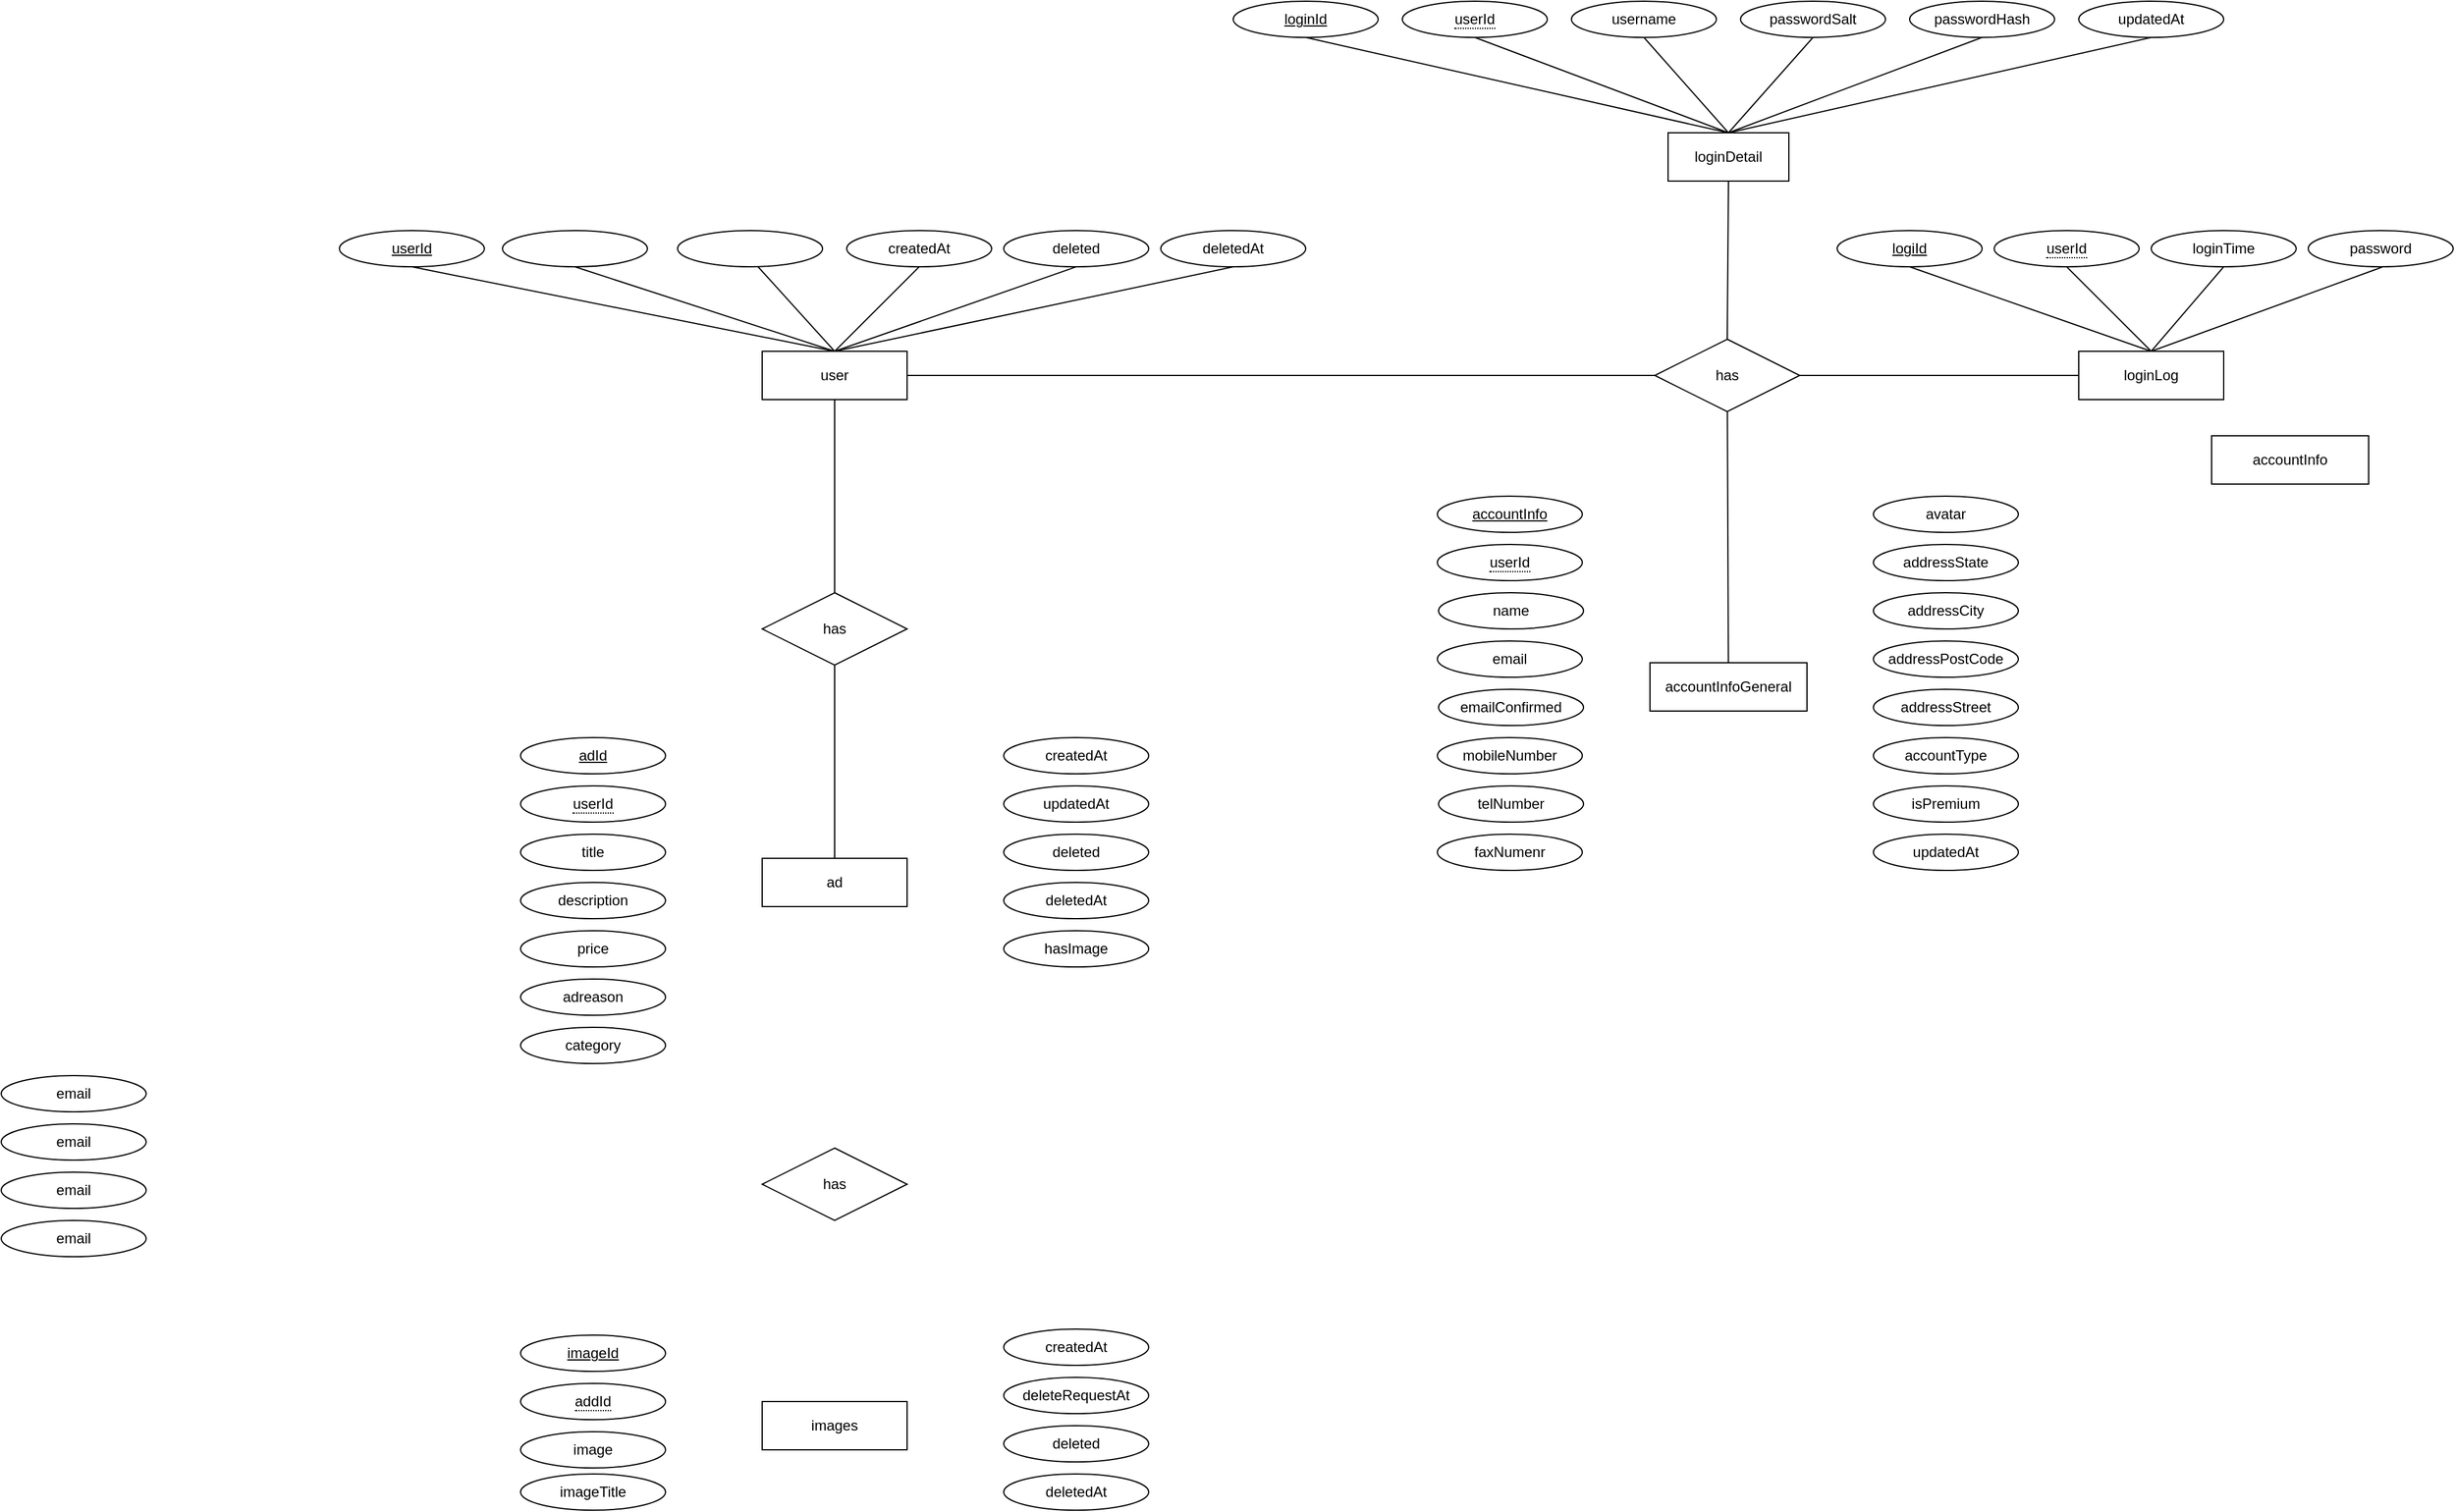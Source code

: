 <mxfile version="16.5.6" type="github">
  <diagram id="R2lEEEUBdFMjLlhIrx00" name="Page-1">
    <mxGraphModel dx="2948" dy="718" grid="1" gridSize="10" guides="1" tooltips="1" connect="1" arrows="1" fold="1" page="1" pageScale="1" pageWidth="850" pageHeight="1100" math="0" shadow="0" extFonts="Permanent Marker^https://fonts.googleapis.com/css?family=Permanent+Marker">
      <root>
        <mxCell id="0" />
        <mxCell id="1" parent="0" />
        <mxCell id="qCh2sCk-6ouGbn59oTcN-1" value="user" style="whiteSpace=wrap;html=1;align=center;" vertex="1" parent="1">
          <mxGeometry x="-560" y="580" width="120" height="40" as="geometry" />
        </mxCell>
        <mxCell id="qCh2sCk-6ouGbn59oTcN-2" value="userId" style="ellipse;whiteSpace=wrap;html=1;align=center;fontStyle=4;" vertex="1" parent="1">
          <mxGeometry x="-910" y="480" width="120" height="30" as="geometry" />
        </mxCell>
        <mxCell id="qCh2sCk-6ouGbn59oTcN-5" value="" style="endArrow=none;html=1;rounded=0;entryX=0.5;entryY=1;entryDx=0;entryDy=0;exitX=0.5;exitY=0;exitDx=0;exitDy=0;" edge="1" parent="1" source="qCh2sCk-6ouGbn59oTcN-1" target="qCh2sCk-6ouGbn59oTcN-2">
          <mxGeometry width="50" height="50" relative="1" as="geometry">
            <mxPoint x="190" y="700" as="sourcePoint" />
            <mxPoint x="240" y="650" as="targetPoint" />
          </mxGeometry>
        </mxCell>
        <mxCell id="qCh2sCk-6ouGbn59oTcN-6" value="faxNumenr" style="ellipse;whiteSpace=wrap;html=1;align=center;" vertex="1" parent="1">
          <mxGeometry x="-1" y="980" width="120" height="30" as="geometry" />
        </mxCell>
        <mxCell id="qCh2sCk-6ouGbn59oTcN-7" value="passwordSalt" style="ellipse;whiteSpace=wrap;html=1;align=center;" vertex="1" parent="1">
          <mxGeometry x="250" y="290" width="120" height="30" as="geometry" />
        </mxCell>
        <mxCell id="qCh2sCk-6ouGbn59oTcN-8" value="addressState" style="ellipse;whiteSpace=wrap;html=1;align=center;" vertex="1" parent="1">
          <mxGeometry x="360" y="740" width="120" height="30" as="geometry" />
        </mxCell>
        <mxCell id="qCh2sCk-6ouGbn59oTcN-9" value="deletedAt" style="ellipse;whiteSpace=wrap;html=1;align=center;" vertex="1" parent="1">
          <mxGeometry x="-230" y="480" width="120" height="30" as="geometry" />
        </mxCell>
        <mxCell id="qCh2sCk-6ouGbn59oTcN-11" value="createdAt" style="ellipse;whiteSpace=wrap;html=1;align=center;" vertex="1" parent="1">
          <mxGeometry x="-490" y="480" width="120" height="30" as="geometry" />
        </mxCell>
        <mxCell id="qCh2sCk-6ouGbn59oTcN-12" value="accountInfoGeneral" style="whiteSpace=wrap;html=1;align=center;" vertex="1" parent="1">
          <mxGeometry x="175" y="838" width="130" height="40" as="geometry" />
        </mxCell>
        <mxCell id="qCh2sCk-6ouGbn59oTcN-14" value="accountInfo" style="ellipse;whiteSpace=wrap;html=1;align=center;fontStyle=4;" vertex="1" parent="1">
          <mxGeometry x="-1" y="700" width="120" height="30" as="geometry" />
        </mxCell>
        <mxCell id="qCh2sCk-6ouGbn59oTcN-19" value="addressCity" style="ellipse;whiteSpace=wrap;html=1;align=center;" vertex="1" parent="1">
          <mxGeometry x="360" y="780" width="120" height="30" as="geometry" />
        </mxCell>
        <mxCell id="qCh2sCk-6ouGbn59oTcN-20" value="addressPostCode" style="ellipse;whiteSpace=wrap;html=1;align=center;" vertex="1" parent="1">
          <mxGeometry x="360" y="820" width="120" height="30" as="geometry" />
        </mxCell>
        <mxCell id="qCh2sCk-6ouGbn59oTcN-21" value="addressStreet" style="ellipse;whiteSpace=wrap;html=1;align=center;" vertex="1" parent="1">
          <mxGeometry x="360" y="860" width="120" height="30" as="geometry" />
        </mxCell>
        <mxCell id="qCh2sCk-6ouGbn59oTcN-22" value="email" style="ellipse;whiteSpace=wrap;html=1;align=center;" vertex="1" parent="1">
          <mxGeometry x="-1" y="820" width="120" height="30" as="geometry" />
        </mxCell>
        <mxCell id="qCh2sCk-6ouGbn59oTcN-23" value="loginLog" style="whiteSpace=wrap;html=1;align=center;" vertex="1" parent="1">
          <mxGeometry x="530" y="580" width="120" height="40" as="geometry" />
        </mxCell>
        <mxCell id="qCh2sCk-6ouGbn59oTcN-24" value="has" style="shape=rhombus;perimeter=rhombusPerimeter;whiteSpace=wrap;html=1;align=center;" vertex="1" parent="1">
          <mxGeometry x="179" y="570" width="120" height="60" as="geometry" />
        </mxCell>
        <mxCell id="qCh2sCk-6ouGbn59oTcN-26" value="" style="endArrow=none;html=1;rounded=0;entryX=0;entryY=0.5;entryDx=0;entryDy=0;exitX=1;exitY=0.5;exitDx=0;exitDy=0;" edge="1" parent="1" source="qCh2sCk-6ouGbn59oTcN-24" target="qCh2sCk-6ouGbn59oTcN-23">
          <mxGeometry width="50" height="50" relative="1" as="geometry">
            <mxPoint x="330" y="570" as="sourcePoint" />
            <mxPoint x="410" y="605.52" as="targetPoint" />
          </mxGeometry>
        </mxCell>
        <mxCell id="qCh2sCk-6ouGbn59oTcN-27" value="logiId" style="ellipse;whiteSpace=wrap;html=1;align=center;fontStyle=4;" vertex="1" parent="1">
          <mxGeometry x="330" y="480" width="120" height="30" as="geometry" />
        </mxCell>
        <mxCell id="qCh2sCk-6ouGbn59oTcN-28" value="" style="endArrow=none;html=1;rounded=0;entryX=0.5;entryY=1;entryDx=0;entryDy=0;exitX=0.5;exitY=0;exitDx=0;exitDy=0;" edge="1" parent="1" target="qCh2sCk-6ouGbn59oTcN-27" source="qCh2sCk-6ouGbn59oTcN-23">
          <mxGeometry width="50" height="50" relative="1" as="geometry">
            <mxPoint x="460" y="550" as="sourcePoint" />
            <mxPoint x="690" y="650" as="targetPoint" />
          </mxGeometry>
        </mxCell>
        <mxCell id="qCh2sCk-6ouGbn59oTcN-29" value="loginTime" style="ellipse;whiteSpace=wrap;html=1;align=center;" vertex="1" parent="1">
          <mxGeometry x="590" y="480" width="120" height="30" as="geometry" />
        </mxCell>
        <mxCell id="qCh2sCk-6ouGbn59oTcN-31" value="password" style="ellipse;whiteSpace=wrap;html=1;align=center;" vertex="1" parent="1">
          <mxGeometry x="720" y="480" width="120" height="30" as="geometry" />
        </mxCell>
        <mxCell id="qCh2sCk-6ouGbn59oTcN-32" value="" style="endArrow=none;html=1;rounded=0;exitX=0.5;exitY=0;exitDx=0;exitDy=0;entryX=0.5;entryY=1;entryDx=0;entryDy=0;" edge="1" parent="1" source="qCh2sCk-6ouGbn59oTcN-23" target="qCh2sCk-6ouGbn59oTcN-42">
          <mxGeometry width="50" height="50" relative="1" as="geometry">
            <mxPoint x="470" y="586" as="sourcePoint" />
            <mxPoint x="485" y="510" as="targetPoint" />
          </mxGeometry>
        </mxCell>
        <mxCell id="qCh2sCk-6ouGbn59oTcN-33" value="" style="endArrow=none;html=1;rounded=0;entryX=0.5;entryY=1;entryDx=0;entryDy=0;exitX=0.5;exitY=0;exitDx=0;exitDy=0;" edge="1" parent="1" source="qCh2sCk-6ouGbn59oTcN-23" target="qCh2sCk-6ouGbn59oTcN-29">
          <mxGeometry width="50" height="50" relative="1" as="geometry">
            <mxPoint x="460" y="586" as="sourcePoint" />
            <mxPoint x="610.76" y="510" as="targetPoint" />
          </mxGeometry>
        </mxCell>
        <mxCell id="qCh2sCk-6ouGbn59oTcN-34" value="" style="endArrow=none;html=1;rounded=0;exitX=0.5;exitY=0;exitDx=0;exitDy=0;entryX=0.51;entryY=1.009;entryDx=0;entryDy=0;entryPerimeter=0;" edge="1" parent="1" source="qCh2sCk-6ouGbn59oTcN-23" target="qCh2sCk-6ouGbn59oTcN-31">
          <mxGeometry width="50" height="50" relative="1" as="geometry">
            <mxPoint x="470" y="590" as="sourcePoint" />
            <mxPoint x="760" y="520" as="targetPoint" />
          </mxGeometry>
        </mxCell>
        <mxCell id="qCh2sCk-6ouGbn59oTcN-35" value="" style="endArrow=none;html=1;rounded=0;" edge="1" parent="1" source="qCh2sCk-6ouGbn59oTcN-24" target="qCh2sCk-6ouGbn59oTcN-12">
          <mxGeometry width="50" height="50" relative="1" as="geometry">
            <mxPoint x="240" y="640" as="sourcePoint" />
            <mxPoint x="240" y="700" as="targetPoint" />
          </mxGeometry>
        </mxCell>
        <mxCell id="qCh2sCk-6ouGbn59oTcN-37" value="" style="endArrow=none;html=1;rounded=0;exitX=0.5;exitY=0;exitDx=0;exitDy=0;entryX=0.5;entryY=1;entryDx=0;entryDy=0;" edge="1" parent="1" source="qCh2sCk-6ouGbn59oTcN-1" target="qCh2sCk-6ouGbn59oTcN-11">
          <mxGeometry width="50" height="50" relative="1" as="geometry">
            <mxPoint x="-50" y="586" as="sourcePoint" />
            <mxPoint x="-10" y="530" as="targetPoint" />
          </mxGeometry>
        </mxCell>
        <mxCell id="qCh2sCk-6ouGbn59oTcN-38" value="" style="endArrow=none;html=1;rounded=0;exitX=0.5;exitY=0;exitDx=0;exitDy=0;entryX=0.5;entryY=1;entryDx=0;entryDy=0;" edge="1" parent="1" source="qCh2sCk-6ouGbn59oTcN-1" target="qCh2sCk-6ouGbn59oTcN-9">
          <mxGeometry width="50" height="50" relative="1" as="geometry">
            <mxPoint x="140" y="596" as="sourcePoint" />
            <mxPoint x="100" y="520" as="targetPoint" />
          </mxGeometry>
        </mxCell>
        <mxCell id="qCh2sCk-6ouGbn59oTcN-41" value="&lt;span style=&quot;border-bottom: 1px dotted&quot;&gt;userId&lt;/span&gt;" style="ellipse;whiteSpace=wrap;html=1;align=center;gradientColor=none;" vertex="1" parent="1">
          <mxGeometry x="-1" y="740" width="120" height="30" as="geometry" />
        </mxCell>
        <mxCell id="qCh2sCk-6ouGbn59oTcN-42" value="&lt;span style=&quot;border-bottom: 1px dotted&quot;&gt;userId&lt;/span&gt;" style="ellipse;whiteSpace=wrap;html=1;align=center;gradientColor=none;" vertex="1" parent="1">
          <mxGeometry x="460" y="480" width="120" height="30" as="geometry" />
        </mxCell>
        <mxCell id="qCh2sCk-6ouGbn59oTcN-43" value="loginDetail" style="whiteSpace=wrap;html=1;align=center;" vertex="1" parent="1">
          <mxGeometry x="190" y="399" width="100" height="40" as="geometry" />
        </mxCell>
        <mxCell id="qCh2sCk-6ouGbn59oTcN-44" value="" style="endArrow=none;html=1;rounded=0;exitX=0.5;exitY=1;exitDx=0;exitDy=0;entryX=0.5;entryY=0;entryDx=0;entryDy=0;" edge="1" parent="1" target="qCh2sCk-6ouGbn59oTcN-24" source="qCh2sCk-6ouGbn59oTcN-43">
          <mxGeometry width="50" height="50" relative="1" as="geometry">
            <mxPoint x="240" y="450" as="sourcePoint" />
            <mxPoint x="250" y="530" as="targetPoint" />
          </mxGeometry>
        </mxCell>
        <mxCell id="qCh2sCk-6ouGbn59oTcN-45" value="username" style="ellipse;whiteSpace=wrap;html=1;align=center;" vertex="1" parent="1">
          <mxGeometry x="110" y="290" width="120" height="30" as="geometry" />
        </mxCell>
        <mxCell id="qCh2sCk-6ouGbn59oTcN-46" value="loginId" style="ellipse;whiteSpace=wrap;html=1;align=center;fontStyle=4;" vertex="1" parent="1">
          <mxGeometry x="-170" y="290" width="120" height="30" as="geometry" />
        </mxCell>
        <mxCell id="qCh2sCk-6ouGbn59oTcN-47" value="&lt;span style=&quot;border-bottom: 1px dotted&quot;&gt;userId&lt;/span&gt;" style="ellipse;whiteSpace=wrap;html=1;align=center;gradientColor=none;" vertex="1" parent="1">
          <mxGeometry x="-30" y="290" width="120" height="30" as="geometry" />
        </mxCell>
        <mxCell id="qCh2sCk-6ouGbn59oTcN-48" value="deleted" style="ellipse;whiteSpace=wrap;html=1;align=center;" vertex="1" parent="1">
          <mxGeometry x="-360" y="480" width="120" height="30" as="geometry" />
        </mxCell>
        <mxCell id="qCh2sCk-6ouGbn59oTcN-50" value="updatedAt" style="ellipse;whiteSpace=wrap;html=1;align=center;" vertex="1" parent="1">
          <mxGeometry x="530" y="290" width="120" height="30" as="geometry" />
        </mxCell>
        <mxCell id="qCh2sCk-6ouGbn59oTcN-51" value="" style="endArrow=none;html=1;rounded=0;entryX=0.5;entryY=1;entryDx=0;entryDy=0;exitX=0.5;exitY=0;exitDx=0;exitDy=0;" edge="1" parent="1" source="qCh2sCk-6ouGbn59oTcN-43" target="qCh2sCk-6ouGbn59oTcN-46">
          <mxGeometry width="50" height="50" relative="1" as="geometry">
            <mxPoint x="230" y="406" as="sourcePoint" />
            <mxPoint y="330" as="targetPoint" />
          </mxGeometry>
        </mxCell>
        <mxCell id="qCh2sCk-6ouGbn59oTcN-53" value="" style="endArrow=none;html=1;rounded=0;entryX=0.5;entryY=0;entryDx=0;entryDy=0;exitX=0.5;exitY=1;exitDx=0;exitDy=0;" edge="1" parent="1" source="qCh2sCk-6ouGbn59oTcN-50" target="qCh2sCk-6ouGbn59oTcN-43">
          <mxGeometry width="50" height="50" relative="1" as="geometry">
            <mxPoint x="517" y="390" as="sourcePoint" />
            <mxPoint x="231" y="320" as="targetPoint" />
          </mxGeometry>
        </mxCell>
        <mxCell id="qCh2sCk-6ouGbn59oTcN-54" value="" style="endArrow=none;html=1;rounded=0;entryX=0.5;entryY=1;entryDx=0;entryDy=0;exitX=0.5;exitY=0;exitDx=0;exitDy=0;" edge="1" parent="1" source="qCh2sCk-6ouGbn59oTcN-43" target="qCh2sCk-6ouGbn59oTcN-7">
          <mxGeometry width="50" height="50" relative="1" as="geometry">
            <mxPoint x="568" y="420" as="sourcePoint" />
            <mxPoint x="282" y="350" as="targetPoint" />
          </mxGeometry>
        </mxCell>
        <mxCell id="qCh2sCk-6ouGbn59oTcN-55" value="" style="endArrow=none;html=1;rounded=0;entryX=0.5;entryY=1;entryDx=0;entryDy=0;exitX=0.5;exitY=0;exitDx=0;exitDy=0;" edge="1" parent="1" source="qCh2sCk-6ouGbn59oTcN-43" target="qCh2sCk-6ouGbn59oTcN-45">
          <mxGeometry width="50" height="50" relative="1" as="geometry">
            <mxPoint x="496" y="390" as="sourcePoint" />
            <mxPoint x="210" y="320" as="targetPoint" />
          </mxGeometry>
        </mxCell>
        <mxCell id="qCh2sCk-6ouGbn59oTcN-56" value="" style="endArrow=none;html=1;rounded=0;exitX=0.5;exitY=0;exitDx=0;exitDy=0;entryX=0.5;entryY=1;entryDx=0;entryDy=0;" edge="1" parent="1" source="qCh2sCk-6ouGbn59oTcN-43" target="qCh2sCk-6ouGbn59oTcN-47">
          <mxGeometry width="50" height="50" relative="1" as="geometry">
            <mxPoint x="250" y="370" as="sourcePoint" />
            <mxPoint x="314" y="340" as="targetPoint" />
          </mxGeometry>
        </mxCell>
        <mxCell id="qCh2sCk-6ouGbn59oTcN-57" value="emailConfirmed" style="ellipse;whiteSpace=wrap;html=1;align=center;" vertex="1" parent="1">
          <mxGeometry y="860" width="120" height="30" as="geometry" />
        </mxCell>
        <mxCell id="qCh2sCk-6ouGbn59oTcN-58" value="telNumber" style="ellipse;whiteSpace=wrap;html=1;align=center;" vertex="1" parent="1">
          <mxGeometry y="940" width="120" height="30" as="geometry" />
        </mxCell>
        <mxCell id="qCh2sCk-6ouGbn59oTcN-59" value="avatar" style="ellipse;whiteSpace=wrap;html=1;align=center;" vertex="1" parent="1">
          <mxGeometry x="360" y="700" width="120" height="30" as="geometry" />
        </mxCell>
        <mxCell id="qCh2sCk-6ouGbn59oTcN-60" value="email" style="ellipse;whiteSpace=wrap;html=1;align=center;" vertex="1" parent="1">
          <mxGeometry x="-1190" y="1300" width="120" height="30" as="geometry" />
        </mxCell>
        <mxCell id="qCh2sCk-6ouGbn59oTcN-61" value="mobileNumber" style="ellipse;whiteSpace=wrap;html=1;align=center;" vertex="1" parent="1">
          <mxGeometry x="-1" y="900" width="120" height="30" as="geometry" />
        </mxCell>
        <mxCell id="qCh2sCk-6ouGbn59oTcN-62" value="accountType" style="ellipse;whiteSpace=wrap;html=1;align=center;" vertex="1" parent="1">
          <mxGeometry x="360" y="900" width="120" height="30" as="geometry" />
        </mxCell>
        <mxCell id="qCh2sCk-6ouGbn59oTcN-64" value="" style="endArrow=none;html=1;rounded=0;exitX=1;exitY=0.5;exitDx=0;exitDy=0;" edge="1" parent="1" source="qCh2sCk-6ouGbn59oTcN-1" target="qCh2sCk-6ouGbn59oTcN-24">
          <mxGeometry width="50" height="50" relative="1" as="geometry">
            <mxPoint x="-10" y="606" as="sourcePoint" />
            <mxPoint x="180" y="606" as="targetPoint" />
          </mxGeometry>
        </mxCell>
        <mxCell id="qCh2sCk-6ouGbn59oTcN-65" value="isPremium" style="ellipse;whiteSpace=wrap;html=1;align=center;" vertex="1" parent="1">
          <mxGeometry x="360" y="940" width="120" height="30" as="geometry" />
        </mxCell>
        <mxCell id="qCh2sCk-6ouGbn59oTcN-66" value="updatedAt" style="ellipse;whiteSpace=wrap;html=1;align=center;" vertex="1" parent="1">
          <mxGeometry x="360" y="980" width="120" height="30" as="geometry" />
        </mxCell>
        <mxCell id="qCh2sCk-6ouGbn59oTcN-67" value="name" style="ellipse;whiteSpace=wrap;html=1;align=center;" vertex="1" parent="1">
          <mxGeometry y="780" width="120" height="30" as="geometry" />
        </mxCell>
        <mxCell id="qCh2sCk-6ouGbn59oTcN-68" value="email" style="ellipse;whiteSpace=wrap;html=1;align=center;" vertex="1" parent="1">
          <mxGeometry x="-1190" y="1180" width="120" height="30" as="geometry" />
        </mxCell>
        <mxCell id="qCh2sCk-6ouGbn59oTcN-69" value="email" style="ellipse;whiteSpace=wrap;html=1;align=center;" vertex="1" parent="1">
          <mxGeometry x="-1190" y="1220" width="120" height="30" as="geometry" />
        </mxCell>
        <mxCell id="qCh2sCk-6ouGbn59oTcN-70" value="email" style="ellipse;whiteSpace=wrap;html=1;align=center;" vertex="1" parent="1">
          <mxGeometry x="-1190" y="1260" width="120" height="30" as="geometry" />
        </mxCell>
        <mxCell id="qCh2sCk-6ouGbn59oTcN-71" value="accountInfo" style="whiteSpace=wrap;html=1;align=center;" vertex="1" parent="1">
          <mxGeometry x="640" y="650" width="130" height="40" as="geometry" />
        </mxCell>
        <mxCell id="qCh2sCk-6ouGbn59oTcN-72" value="" style="endArrow=none;html=1;rounded=0;exitX=0.5;exitY=0;exitDx=0;exitDy=0;entryX=0.5;entryY=1;entryDx=0;entryDy=0;" edge="1" parent="1" source="qCh2sCk-6ouGbn59oTcN-1" target="qCh2sCk-6ouGbn59oTcN-48">
          <mxGeometry width="50" height="50" relative="1" as="geometry">
            <mxPoint x="-120" y="526" as="sourcePoint" />
            <mxPoint x="80" y="450" as="targetPoint" />
          </mxGeometry>
        </mxCell>
        <mxCell id="qCh2sCk-6ouGbn59oTcN-73" value="" style="ellipse;whiteSpace=wrap;html=1;align=center;" vertex="1" parent="1">
          <mxGeometry x="-775" y="480" width="120" height="30" as="geometry" />
        </mxCell>
        <mxCell id="qCh2sCk-6ouGbn59oTcN-75" value="passwordHash" style="ellipse;whiteSpace=wrap;html=1;align=center;" vertex="1" parent="1">
          <mxGeometry x="390" y="290" width="120" height="30" as="geometry" />
        </mxCell>
        <mxCell id="qCh2sCk-6ouGbn59oTcN-76" value="" style="endArrow=none;html=1;rounded=0;entryX=0.5;entryY=1;entryDx=0;entryDy=0;exitX=0.5;exitY=0;exitDx=0;exitDy=0;" edge="1" parent="1" source="qCh2sCk-6ouGbn59oTcN-43" target="qCh2sCk-6ouGbn59oTcN-75">
          <mxGeometry width="50" height="50" relative="1" as="geometry">
            <mxPoint x="250" y="409" as="sourcePoint" />
            <mxPoint x="320" y="330" as="targetPoint" />
          </mxGeometry>
        </mxCell>
        <mxCell id="qCh2sCk-6ouGbn59oTcN-77" value="" style="endArrow=none;html=1;rounded=0;entryX=0.5;entryY=1;entryDx=0;entryDy=0;exitX=0.5;exitY=0;exitDx=0;exitDy=0;" edge="1" parent="1" source="qCh2sCk-6ouGbn59oTcN-1" target="qCh2sCk-6ouGbn59oTcN-73">
          <mxGeometry width="50" height="50" relative="1" as="geometry">
            <mxPoint x="-130" y="560" as="sourcePoint" />
            <mxPoint x="-130" y="520" as="targetPoint" />
          </mxGeometry>
        </mxCell>
        <mxCell id="qCh2sCk-6ouGbn59oTcN-78" value="" style="ellipse;whiteSpace=wrap;html=1;align=center;" vertex="1" parent="1">
          <mxGeometry x="-630" y="480" width="120" height="30" as="geometry" />
        </mxCell>
        <mxCell id="qCh2sCk-6ouGbn59oTcN-79" value="" style="endArrow=none;html=1;rounded=0;exitX=0.5;exitY=0;exitDx=0;exitDy=0;entryX=0.555;entryY=1;entryDx=0;entryDy=0;entryPerimeter=0;" edge="1" parent="1" source="qCh2sCk-6ouGbn59oTcN-1" target="qCh2sCk-6ouGbn59oTcN-78">
          <mxGeometry width="50" height="50" relative="1" as="geometry">
            <mxPoint x="-370" y="586" as="sourcePoint" />
            <mxPoint x="-290" y="516" as="targetPoint" />
          </mxGeometry>
        </mxCell>
        <mxCell id="qCh2sCk-6ouGbn59oTcN-80" value="has" style="shape=rhombus;perimeter=rhombusPerimeter;whiteSpace=wrap;html=1;align=center;" vertex="1" parent="1">
          <mxGeometry x="-560" y="780" width="120" height="60" as="geometry" />
        </mxCell>
        <mxCell id="qCh2sCk-6ouGbn59oTcN-81" value="ad" style="whiteSpace=wrap;html=1;align=center;" vertex="1" parent="1">
          <mxGeometry x="-560" y="1000" width="120" height="40" as="geometry" />
        </mxCell>
        <mxCell id="qCh2sCk-6ouGbn59oTcN-83" value="" style="endArrow=none;html=1;rounded=0;entryX=0.5;entryY=0;entryDx=0;entryDy=0;exitX=0.5;exitY=1;exitDx=0;exitDy=0;" edge="1" parent="1" source="qCh2sCk-6ouGbn59oTcN-1" target="qCh2sCk-6ouGbn59oTcN-80">
          <mxGeometry width="50" height="50" relative="1" as="geometry">
            <mxPoint x="-500" y="690" as="sourcePoint" />
            <mxPoint x="-269" y="690" as="targetPoint" />
          </mxGeometry>
        </mxCell>
        <mxCell id="qCh2sCk-6ouGbn59oTcN-84" value="" style="endArrow=none;html=1;rounded=0;exitX=0.5;exitY=1;exitDx=0;exitDy=0;entryX=0.5;entryY=0;entryDx=0;entryDy=0;" edge="1" parent="1" source="qCh2sCk-6ouGbn59oTcN-80" target="qCh2sCk-6ouGbn59oTcN-81">
          <mxGeometry width="50" height="50" relative="1" as="geometry">
            <mxPoint x="-500.91" y="838" as="sourcePoint" />
            <mxPoint x="-490" y="900" as="targetPoint" />
          </mxGeometry>
        </mxCell>
        <mxCell id="qCh2sCk-6ouGbn59oTcN-85" value="adId" style="ellipse;whiteSpace=wrap;html=1;align=center;fontStyle=4;" vertex="1" parent="1">
          <mxGeometry x="-760" y="900" width="120" height="30" as="geometry" />
        </mxCell>
        <mxCell id="qCh2sCk-6ouGbn59oTcN-86" value="&lt;span style=&quot;border-bottom: 1px dotted&quot;&gt;userId&lt;/span&gt;" style="ellipse;whiteSpace=wrap;html=1;align=center;gradientColor=none;" vertex="1" parent="1">
          <mxGeometry x="-760" y="940" width="120" height="30" as="geometry" />
        </mxCell>
        <mxCell id="qCh2sCk-6ouGbn59oTcN-89" value="price" style="ellipse;whiteSpace=wrap;html=1;align=center;" vertex="1" parent="1">
          <mxGeometry x="-760" y="1060" width="120" height="30" as="geometry" />
        </mxCell>
        <mxCell id="qCh2sCk-6ouGbn59oTcN-90" value="title" style="ellipse;whiteSpace=wrap;html=1;align=center;" vertex="1" parent="1">
          <mxGeometry x="-760" y="980" width="120" height="30" as="geometry" />
        </mxCell>
        <mxCell id="qCh2sCk-6ouGbn59oTcN-91" value="description" style="ellipse;whiteSpace=wrap;html=1;align=center;" vertex="1" parent="1">
          <mxGeometry x="-760" y="1020" width="120" height="30" as="geometry" />
        </mxCell>
        <mxCell id="qCh2sCk-6ouGbn59oTcN-92" value="deletedAt" style="ellipse;whiteSpace=wrap;html=1;align=center;" vertex="1" parent="1">
          <mxGeometry x="-360" y="1020" width="120" height="30" as="geometry" />
        </mxCell>
        <mxCell id="qCh2sCk-6ouGbn59oTcN-93" value="createdAt" style="ellipse;whiteSpace=wrap;html=1;align=center;" vertex="1" parent="1">
          <mxGeometry x="-360" y="900" width="120" height="30" as="geometry" />
        </mxCell>
        <mxCell id="qCh2sCk-6ouGbn59oTcN-94" value="deleted" style="ellipse;whiteSpace=wrap;html=1;align=center;" vertex="1" parent="1">
          <mxGeometry x="-360" y="980" width="120" height="30" as="geometry" />
        </mxCell>
        <mxCell id="qCh2sCk-6ouGbn59oTcN-95" value="updatedAt" style="ellipse;whiteSpace=wrap;html=1;align=center;" vertex="1" parent="1">
          <mxGeometry x="-360" y="940" width="120" height="30" as="geometry" />
        </mxCell>
        <mxCell id="qCh2sCk-6ouGbn59oTcN-96" value="adreason" style="ellipse;whiteSpace=wrap;html=1;align=center;" vertex="1" parent="1">
          <mxGeometry x="-760" y="1100" width="120" height="30" as="geometry" />
        </mxCell>
        <mxCell id="qCh2sCk-6ouGbn59oTcN-97" value="category" style="ellipse;whiteSpace=wrap;html=1;align=center;" vertex="1" parent="1">
          <mxGeometry x="-760" y="1140" width="120" height="30" as="geometry" />
        </mxCell>
        <mxCell id="qCh2sCk-6ouGbn59oTcN-98" value="hasImage" style="ellipse;whiteSpace=wrap;html=1;align=center;" vertex="1" parent="1">
          <mxGeometry x="-360" y="1060" width="120" height="30" as="geometry" />
        </mxCell>
        <mxCell id="qCh2sCk-6ouGbn59oTcN-99" value="has" style="shape=rhombus;perimeter=rhombusPerimeter;whiteSpace=wrap;html=1;align=center;" vertex="1" parent="1">
          <mxGeometry x="-560" y="1240" width="120" height="60" as="geometry" />
        </mxCell>
        <mxCell id="qCh2sCk-6ouGbn59oTcN-100" value="images" style="whiteSpace=wrap;html=1;align=center;" vertex="1" parent="1">
          <mxGeometry x="-560" y="1450" width="120" height="40" as="geometry" />
        </mxCell>
        <mxCell id="qCh2sCk-6ouGbn59oTcN-101" value="imageId" style="ellipse;whiteSpace=wrap;html=1;align=center;fontStyle=4;" vertex="1" parent="1">
          <mxGeometry x="-760" y="1395" width="120" height="30" as="geometry" />
        </mxCell>
        <mxCell id="qCh2sCk-6ouGbn59oTcN-102" value="&lt;span style=&quot;border-bottom: 1px dotted&quot;&gt;addId&lt;/span&gt;" style="ellipse;whiteSpace=wrap;html=1;align=center;gradientColor=none;" vertex="1" parent="1">
          <mxGeometry x="-760" y="1435" width="120" height="30" as="geometry" />
        </mxCell>
        <mxCell id="qCh2sCk-6ouGbn59oTcN-104" value="deletedAt" style="ellipse;whiteSpace=wrap;html=1;align=center;" vertex="1" parent="1">
          <mxGeometry x="-360" y="1510" width="120" height="30" as="geometry" />
        </mxCell>
        <mxCell id="qCh2sCk-6ouGbn59oTcN-105" value="createdAt" style="ellipse;whiteSpace=wrap;html=1;align=center;" vertex="1" parent="1">
          <mxGeometry x="-360" y="1390" width="120" height="30" as="geometry" />
        </mxCell>
        <mxCell id="qCh2sCk-6ouGbn59oTcN-106" value="deleted" style="ellipse;whiteSpace=wrap;html=1;align=center;" vertex="1" parent="1">
          <mxGeometry x="-360" y="1470" width="120" height="30" as="geometry" />
        </mxCell>
        <mxCell id="qCh2sCk-6ouGbn59oTcN-107" value="deleteRequestAt" style="ellipse;whiteSpace=wrap;html=1;align=center;" vertex="1" parent="1">
          <mxGeometry x="-360" y="1430" width="120" height="30" as="geometry" />
        </mxCell>
        <mxCell id="qCh2sCk-6ouGbn59oTcN-108" value="image" style="ellipse;whiteSpace=wrap;html=1;align=center;" vertex="1" parent="1">
          <mxGeometry x="-760" y="1475" width="120" height="30" as="geometry" />
        </mxCell>
        <mxCell id="qCh2sCk-6ouGbn59oTcN-109" value="imageTitle" style="ellipse;whiteSpace=wrap;html=1;align=center;" vertex="1" parent="1">
          <mxGeometry x="-760" y="1510" width="120" height="30" as="geometry" />
        </mxCell>
      </root>
    </mxGraphModel>
  </diagram>
</mxfile>
